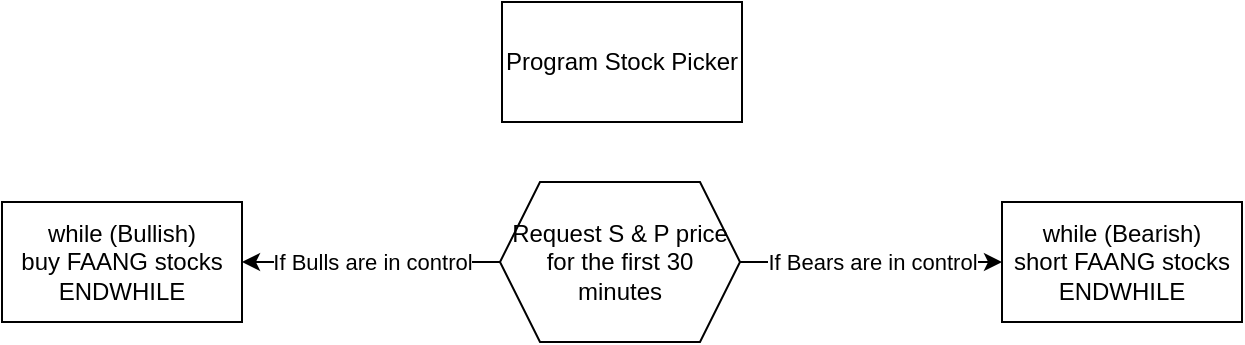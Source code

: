 <mxfile version="15.2.7" type="github"><diagram id="M5qst7IQcTpv6IgCcnef" name="Page-1"><mxGraphModel dx="786" dy="513" grid="1" gridSize="10" guides="1" tooltips="1" connect="1" arrows="1" fold="1" page="1" pageScale="1" pageWidth="850" pageHeight="1100" math="0" shadow="0"><root><mxCell id="0"/><mxCell id="1" parent="0"/><mxCell id="vj-9deBollFMYLwJIj3J-1" value="Program Stock Picker" style="rounded=0;whiteSpace=wrap;html=1;" vertex="1" parent="1"><mxGeometry x="260" y="40" width="120" height="60" as="geometry"/></mxCell><mxCell id="vj-9deBollFMYLwJIj3J-4" value="If Bulls are in control&lt;br&gt;" style="edgeStyle=orthogonalEdgeStyle;rounded=0;orthogonalLoop=1;jettySize=auto;html=1;" edge="1" parent="1" source="vj-9deBollFMYLwJIj3J-2" target="vj-9deBollFMYLwJIj3J-3"><mxGeometry relative="1" as="geometry"/></mxCell><mxCell id="vj-9deBollFMYLwJIj3J-6" value="If Bears are in control" style="edgeStyle=orthogonalEdgeStyle;rounded=0;orthogonalLoop=1;jettySize=auto;html=1;" edge="1" parent="1" source="vj-9deBollFMYLwJIj3J-2" target="vj-9deBollFMYLwJIj3J-5"><mxGeometry relative="1" as="geometry"/></mxCell><mxCell id="vj-9deBollFMYLwJIj3J-2" value="Request S &amp;amp; P price&lt;br&gt;for the first 30 minutes" style="shape=hexagon;perimeter=hexagonPerimeter2;whiteSpace=wrap;html=1;fixedSize=1;" vertex="1" parent="1"><mxGeometry x="259" y="130" width="120" height="80" as="geometry"/></mxCell><mxCell id="vj-9deBollFMYLwJIj3J-3" value="while (Bullish)&lt;br&gt;buy FAANG stocks&lt;br&gt;ENDWHILE" style="whiteSpace=wrap;html=1;" vertex="1" parent="1"><mxGeometry x="10" y="140" width="120" height="60" as="geometry"/></mxCell><mxCell id="vj-9deBollFMYLwJIj3J-5" value="while (Bearish)&lt;br&gt;short FAANG stocks&lt;br&gt;ENDWHILE" style="whiteSpace=wrap;html=1;" vertex="1" parent="1"><mxGeometry x="510" y="140" width="120" height="60" as="geometry"/></mxCell></root></mxGraphModel></diagram></mxfile>